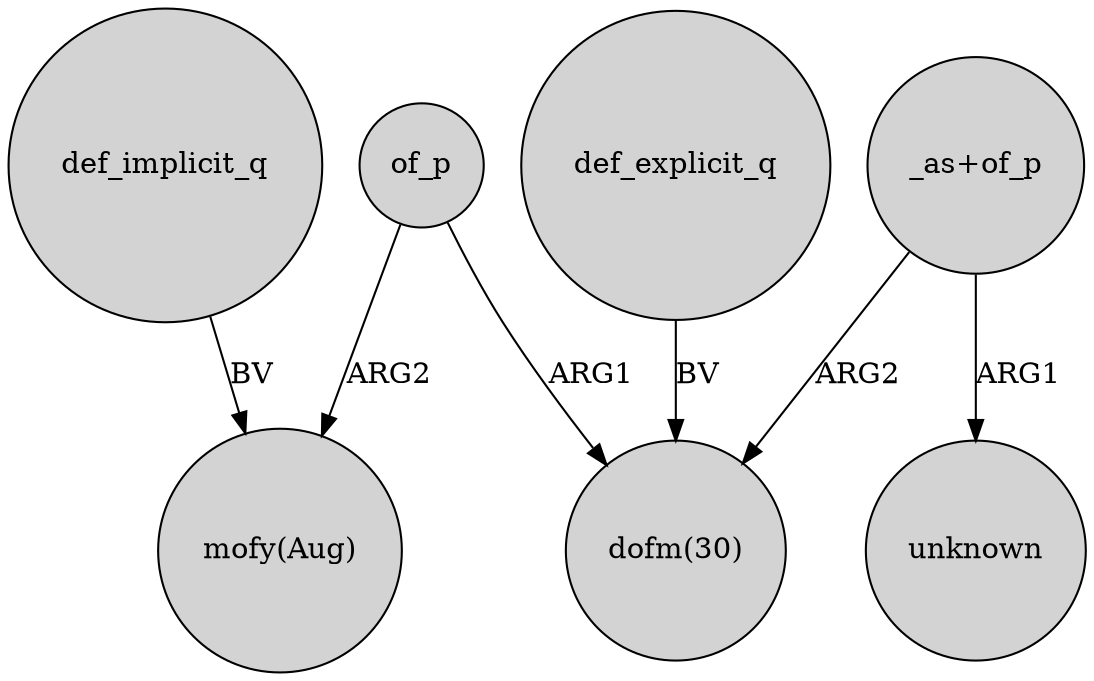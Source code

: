 digraph {
	node [shape=circle style=filled]
	of_p -> "mofy(Aug)" [label=ARG2]
	"_as+of_p" -> unknown [label=ARG1]
	of_p -> "dofm(30)" [label=ARG1]
	def_implicit_q -> "mofy(Aug)" [label=BV]
	"_as+of_p" -> "dofm(30)" [label=ARG2]
	def_explicit_q -> "dofm(30)" [label=BV]
}
